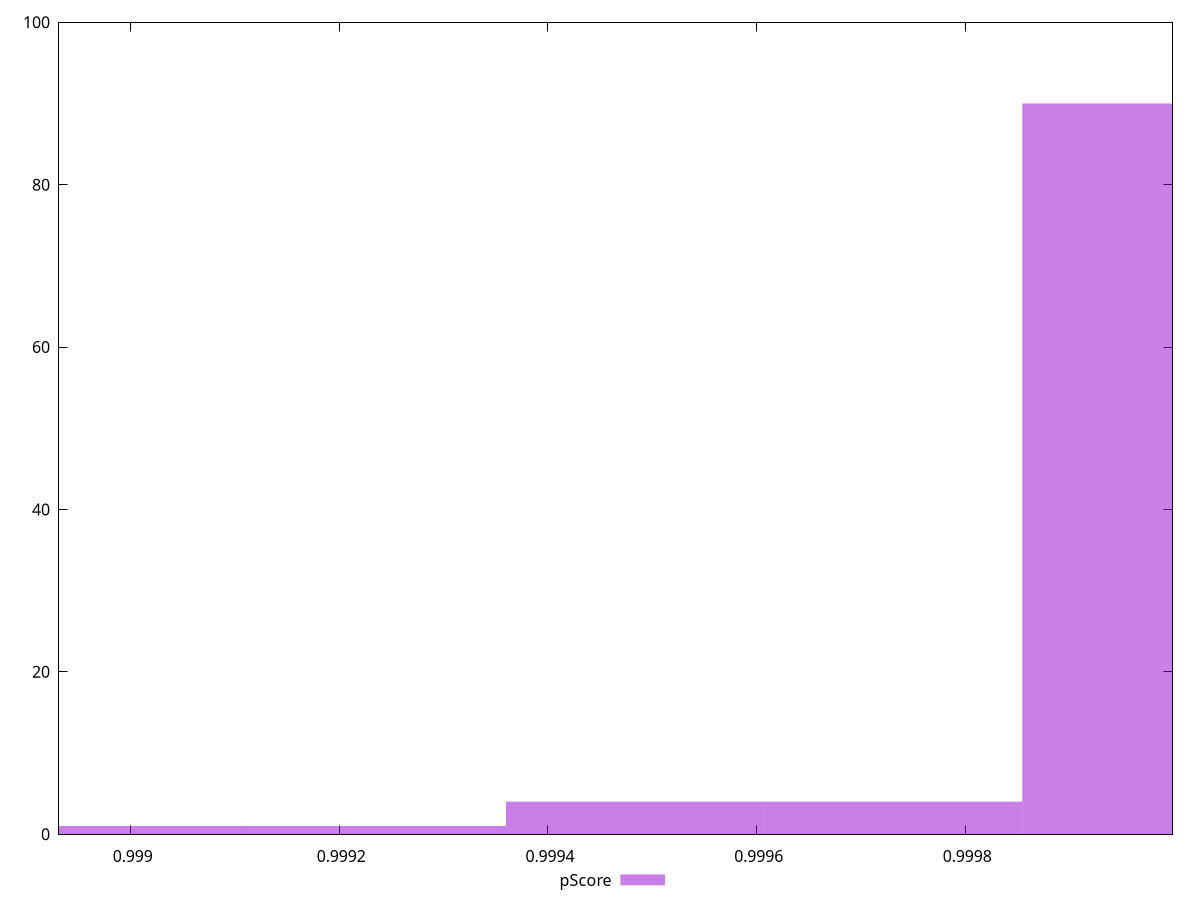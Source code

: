 reset

$pScore <<EOF
0.9999783040732665 90
0.9992361133478286 1
0.9997309071647872 4
0.9994835102563079 4
0.9989887164393494 1
EOF

set key outside below
set boxwidth 0.00024739690847928414
set xrange [0.998931349329947:0.9999985987400738]
set yrange [0:100]
set trange [0:100]
set style fill transparent solid 0.5 noborder
set terminal svg size 640, 490 enhanced background rgb 'white'
set output "report_00019_2021-02-10T18-14-37.922Z//bootup-time/samples/pages+cached+noadtech/pScore/histogram.svg"

plot $pScore title "pScore" with boxes

reset
